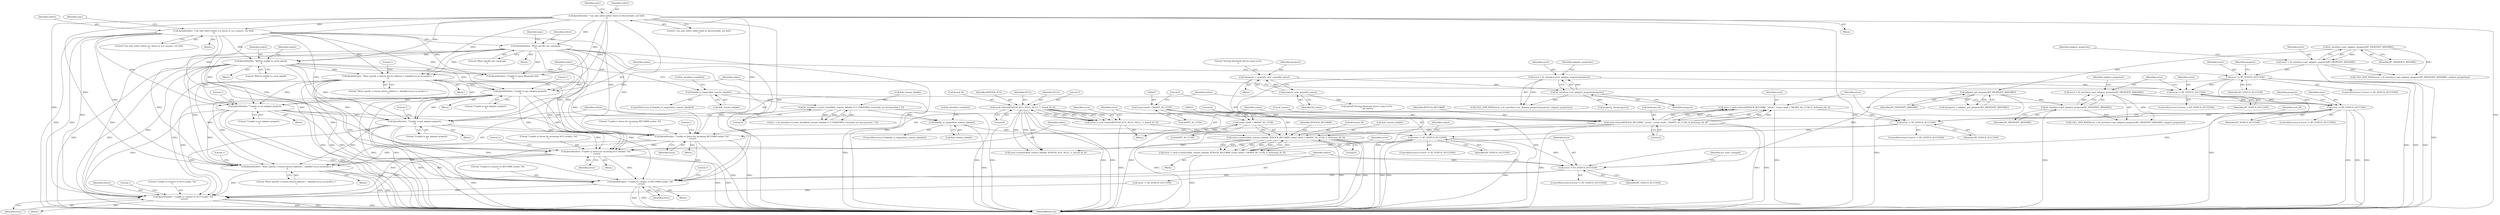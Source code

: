digraph "0_Android_37c88107679d36c419572732b4af6e18bb2f7dce_6@API" {
"1000533" [label="(Call,fprintf(stderr, \"Unable to connect to RFCOMM socket: %d.\n\", error))"];
"1000376" [label="(Call,fprintf(stderr, \"Unable to set adapter property\n\"))"];
"1000178" [label="(Call,fprintf(stderr, \"Will be unable to catch signals\n\"))"];
"1000120" [label="(Call,fprintf(stderr, \"Can only select either bond or discoverable, not both\n\"))"];
"1000132" [label="(Call,fprintf(stderr, \"Can only select either sco_listen or sco_connect, not both\n\"))"];
"1000164" [label="(Call,fprintf(stderr, \"Must specify one command\n\"))"];
"1000261" [label="(Call,fprintf(stderr, \"Must specify a remote device address [ --bdaddr=xx:yy:zz:aa:bb:cc ]\n\"))"];
"1000322" [label="(Call,fprintf(stderr, \"Unable to get adapter property\n\"))"];
"1000493" [label="(Call,fprintf(stderr, \"Must specify a remote device address [ --bdaddr=xx:yy:zz:aa:bb:cc ]\n\"))"];
"1000392" [label="(Call,fprintf(stderr, \"Unable to get adapter property\n\"))"];
"1000449" [label="(Call,fprintf(stderr, \"Unable to listen for incoming RFCOMM socket: %d\n\", error))"];
"1000445" [label="(Call,error != BT_STATUS_SUCCESS)"];
"1000431" [label="(Call,error = sock->listen(BTSOCK_RFCOMM, \"meow\", (const uint8_t *)&HFP_AG_UUID, 0, &rfcomm_fd, 0))"];
"1000433" [label="(Call,sock->listen(BTSOCK_RFCOMM, \"meow\", (const uint8_t *)&HFP_AG_UUID, 0, &rfcomm_fd, 0))"];
"1000436" [label="(Call,(const uint8_t *)&HFP_AG_UUID)"];
"1000388" [label="(Call,error != BT_STATUS_SUCCESS)"];
"1000382" [label="(Call,error = bt_interface->get_adapter_property(BT_PROPERTY_BDNAME))"];
"1000384" [label="(Call,bt_interface->get_adapter_property(BT_PROPERTY_BDNAME))"];
"1000330" [label="(Call,adapter_get_property(BT_PROPERTY_BDNAME))"];
"1000314" [label="(Call,bt_interface->get_adapter_property(BT_PROPERTY_BDNAME))"];
"1000372" [label="(Call,error != BT_STATUS_SUCCESS)"];
"1000366" [label="(Call,error = bt_interface->set_adapter_property(property))"];
"1000368" [label="(Call,bt_interface->set_adapter_property(property))"];
"1000357" [label="(Call,*property = property_new_name(bd_name))"];
"1000359" [label="(Call,property_new_name(bd_name))"];
"1000318" [label="(Call,error != BT_STATUS_SUCCESS)"];
"1000312" [label="(Call,error = bt_interface->get_adapter_property(BT_PROPERTY_BDNAME))"];
"1000474" [label="(Call,fprintf(stderr, \"Unable to listen for incoming SCO sockets: %d\n\", error))"];
"1000470" [label="(Call,error != BT_STATUS_SUCCESS)"];
"1000459" [label="(Call,error = sock->listen(BTSOCK_SCO, NULL, NULL, 5, &sock_fd, 0))"];
"1000461" [label="(Call,sock->listen(BTSOCK_SCO, NULL, NULL, 5, &sock_fd, 0))"];
"1000529" [label="(Call,error != BT_STATUS_SUCCESS)"];
"1000514" [label="(Call,error = sock->connect(&bt_remote_bdaddr, BTSOCK_RFCOMM, (const uint8_t *)&HFP_AG_UUID, 0, &rfcomm_fd, 0))"];
"1000516" [label="(Call,sock->connect(&bt_remote_bdaddr, BTSOCK_RFCOMM, (const uint8_t *)&HFP_AG_UUID, 0, &rfcomm_fd, 0))"];
"1000489" [label="(Call,bdaddr_is_empty(&bt_remote_bdaddr))"];
"1000275" [label="(Call,bt_interface->create_bond(&bt_remote_bdaddr, 0 /* UNKNOWN; Currently not documented :( */))"];
"1000257" [label="(Call,bdaddr_is_empty(&bt_remote_bdaddr))"];
"1000520" [label="(Call,(const uint8_t *)&HFP_AG_UUID)"];
"1000564" [label="(Call,fprintf(stderr, \"Unable to connect to SCO socket: %d.\n\", error))"];
"1000177" [label="(Block,)"];
"1000383" [label="(Identifier,error)"];
"1000435" [label="(Literal,\"meow\")"];
"1000321" [label="(Block,)"];
"1000494" [label="(Identifier,stderr)"];
"1000452" [label="(Identifier,error)"];
"1000322" [label="(Call,fprintf(stderr, \"Unable to get adapter property\n\"))"];
"1000314" [label="(Call,bt_interface->get_adapter_property(BT_PROPERTY_BDNAME))"];
"1000256" [label="(ControlStructure,if (bdaddr_is_empty(&bt_remote_bdaddr)))"];
"1000432" [label="(Identifier,error)"];
"1000481" [label="(Identifier,stdout)"];
"1000495" [label="(Literal,\"Must specify a remote device address [ --bdaddr=xx:yy:zz:aa:bb:cc ]\n\")"];
"1000262" [label="(Identifier,stderr)"];
"1000489" [label="(Call,bdaddr_is_empty(&bt_remote_bdaddr))"];
"1000133" [label="(Identifier,stderr)"];
"1000540" [label="(Identifier,acl_state_changed)"];
"1000524" [label="(Literal,0)"];
"1000433" [label="(Call,sock->listen(BTSOCK_RFCOMM, \"meow\", (const uint8_t *)&HFP_AG_UUID, 0, &rfcomm_fd, 0))"];
"1000331" [label="(Identifier,BT_PROPERTY_BDNAME)"];
"1000487" [label="(Block,)"];
"1000463" [label="(Identifier,NULL)"];
"1000499" [label="(Call,bt_interface->enable())"];
"1000178" [label="(Call,fprintf(stderr, \"Will be unable to catch signals\n\"))"];
"1000278" [label="(Literal,0)"];
"1000522" [label="(Call,&HFP_AG_UUID)"];
"1000137" [label="(Identifier,argv)"];
"1000567" [label="(Identifier,error)"];
"1000516" [label="(Call,sock->connect(&bt_remote_bdaddr, BTSOCK_RFCOMM, (const uint8_t *)&HFP_AG_UUID, 0, &rfcomm_fd, 0))"];
"1000370" [label="(Identifier,adapter_properties)"];
"1000134" [label="(Literal,\"Can only select either sco_listen or sco_connect, not both\n\")"];
"1000472" [label="(Identifier,BT_STATUS_SUCCESS)"];
"1000132" [label="(Call,fprintf(stderr, \"Can only select either sco_listen or sco_connect, not both\n\"))"];
"1000317" [label="(ControlStructure,if (error != BT_STATUS_SUCCESS))"];
"1000120" [label="(Call,fprintf(stderr, \"Can only select either bond or discoverable, not both\n\"))"];
"1000319" [label="(Identifier,error)"];
"1000257" [label="(Call,bdaddr_is_empty(&bt_remote_bdaddr))"];
"1000371" [label="(ControlStructure,if (error != BT_STATUS_SUCCESS))"];
"1000530" [label="(Identifier,error)"];
"1000550" [label="(Call,sock->connect(&bt_remote_bdaddr, BTSOCK_SCO, NULL, 5, &sock_fd, 0))"];
"1000316" [label="(Identifier,adapter_properties)"];
"1000311" [label="(Call,CALL_AND_WAIT(error = bt_interface->get_adapter_property(BT_PROPERTY_BDNAME), adapter_properties))"];
"1000381" [label="(Call,CALL_AND_WAIT(error = bt_interface->get_adapter_property(BT_PROPERTY_BDNAME), adapter_properties))"];
"1000377" [label="(Identifier,stderr)"];
"1000445" [label="(Call,error != BT_STATUS_SUCCESS)"];
"1000328" [label="(Call,*property = adapter_get_property(BT_PROPERTY_BDNAME))"];
"1000394" [label="(Literal,\"Unable to get adapter property\n\")"];
"1000465" [label="(Literal,5)"];
"1000323" [label="(Identifier,stderr)"];
"1000275" [label="(Call,bt_interface->create_bond(&bt_remote_bdaddr, 0 /* UNKNOWN; Currently not documented :( */))"];
"1000450" [label="(Identifier,stderr)"];
"1000536" [label="(Identifier,error)"];
"1000403" [label="(Block,)"];
"1000179" [label="(Identifier,stderr)"];
"1000329" [label="(Identifier,property)"];
"1000474" [label="(Call,fprintf(stderr, \"Unable to listen for incoming SCO sockets: %d\n\", error))"];
"1000393" [label="(Identifier,stderr)"];
"1000180" [label="(Literal,\"Will be unable to catch signals\n\")"];
"1000529" [label="(Call,error != BT_STATUS_SUCCESS)"];
"1000446" [label="(Identifier,error)"];
"1000125" [label="(Identifier,argv)"];
"1000560" [label="(Call,error != BT_STATUS_SUCCESS)"];
"1000451" [label="(Literal,\"Unable to listen for incoming RFCOMM socket: %d\n\")"];
"1000398" [label="(Identifier,property)"];
"1000434" [label="(Identifier,BTSOCK_RFCOMM)"];
"1000313" [label="(Identifier,error)"];
"1000479" [label="(Literal,1)"];
"1000519" [label="(Identifier,BTSOCK_RFCOMM)"];
"1000466" [label="(Call,&sock_fd)"];
"1000470" [label="(Call,error != BT_STATUS_SUCCESS)"];
"1000131" [label="(Block,)"];
"1000476" [label="(Literal,\"Unable to listen for incoming SCO sockets: %d\n\")"];
"1000440" [label="(Literal,0)"];
"1000459" [label="(Call,error = sock->listen(BTSOCK_SCO, NULL, NULL, 5, &sock_fd, 0))"];
"1000462" [label="(Identifier,BTSOCK_SCO)"];
"1000261" [label="(Call,fprintf(stderr, \"Must specify a remote device address [ --bdaddr=xx:yy:zz:aa:bb:cc ]\n\"))"];
"1000358" [label="(Identifier,property)"];
"1000469" [label="(ControlStructure,if (error != BT_STATUS_SUCCESS))"];
"1000473" [label="(Block,)"];
"1000538" [label="(Literal,1)"];
"1000533" [label="(Call,fprintf(stderr, \"Unable to connect to RFCOMM socket: %d.\n\", error))"];
"1000490" [label="(Call,&bt_remote_bdaddr)"];
"1000438" [label="(Call,&HFP_AG_UUID)"];
"1000475" [label="(Identifier,stderr)"];
"1000367" [label="(Identifier,error)"];
"1000535" [label="(Literal,\"Unable to connect to RFCOMM socket: %d.\n\")"];
"1000376" [label="(Call,fprintf(stderr, \"Unable to set adapter property\n\"))"];
"1000460" [label="(Identifier,error)"];
"1000532" [label="(Block,)"];
"1000392" [label="(Call,fprintf(stderr, \"Unable to get adapter property\n\"))"];
"1000389" [label="(Identifier,error)"];
"1000441" [label="(Call,&rfcomm_fd)"];
"1000260" [label="(Block,)"];
"1000397" [label="(Call,property_free(property))"];
"1000273" [label="(Call,rc = bt_interface->create_bond(&bt_remote_bdaddr, 0 /* UNKNOWN; Currently not documented :( */))"];
"1000122" [label="(Literal,\"Can only select either bond or discoverable, not both\n\")"];
"1000380" [label="(Literal,1)"];
"1000318" [label="(Call,error != BT_STATUS_SUCCESS)"];
"1000324" [label="(Literal,\"Unable to get adapter property\n\")"];
"1000563" [label="(Block,)"];
"1000375" [label="(Block,)"];
"1000493" [label="(Call,fprintf(stderr, \"Must specify a remote device address [ --bdaddr=xx:yy:zz:aa:bb:cc ]\n\"))"];
"1000457" [label="(Identifier,sock_fd)"];
"1000444" [label="(ControlStructure,if (error != BT_STATUS_SUCCESS))"];
"1000565" [label="(Identifier,stderr)"];
"1000385" [label="(Identifier,BT_PROPERTY_BDNAME)"];
"1000520" [label="(Call,(const uint8_t *)&HFP_AG_UUID)"];
"1000569" [label="(Literal,1)"];
"1000315" [label="(Identifier,BT_PROPERTY_BDNAME)"];
"1000362" [label="(Literal,\"Setting bluetooth device name to:%s\n\")"];
"1000330" [label="(Call,adapter_get_property(BT_PROPERTY_BDNAME))"];
"1000366" [label="(Call,error = bt_interface->set_adapter_property(property))"];
"1000566" [label="(Literal,\"Unable to connect to SCO socket: %d.\n\")"];
"1000326" [label="(Literal,1)"];
"1000267" [label="(Call,bt_interface->enable())"];
"1000454" [label="(Literal,1)"];
"1000368" [label="(Call,bt_interface->set_adapter_property(property))"];
"1000391" [label="(Block,)"];
"1000492" [label="(Block,)"];
"1000121" [label="(Identifier,stderr)"];
"1000265" [label="(Literal,1)"];
"1000360" [label="(Identifier,bd_name)"];
"1000431" [label="(Call,error = sock->listen(BTSOCK_RFCOMM, \"meow\", (const uint8_t *)&HFP_AG_UUID, 0, &rfcomm_fd, 0))"];
"1000384" [label="(Call,bt_interface->get_adapter_property(BT_PROPERTY_BDNAME))"];
"1000497" [label="(Literal,1)"];
"1000382" [label="(Call,error = bt_interface->get_adapter_property(BT_PROPERTY_BDNAME))"];
"1000189" [label="(Call,fprintf(stderr, \"Unable to open Bluetooth HAL.\n\"))"];
"1000390" [label="(Identifier,BT_STATUS_SUCCESS)"];
"1000182" [label="(Identifier,stdout)"];
"1000258" [label="(Call,&bt_remote_bdaddr)"];
"1000349" [label="(Block,)"];
"1000165" [label="(Identifier,stderr)"];
"1000531" [label="(Identifier,BT_STATUS_SUCCESS)"];
"1000164" [label="(Call,fprintf(stderr, \"Must specify one command\n\"))"];
"1000276" [label="(Call,&bt_remote_bdaddr)"];
"1000357" [label="(Call,*property = property_new_name(bd_name))"];
"1000373" [label="(Identifier,error)"];
"1000169" [label="(Identifier,argv)"];
"1000436" [label="(Call,(const uint8_t *)&HFP_AG_UUID)"];
"1000525" [label="(Call,&rfcomm_fd)"];
"1000263" [label="(Literal,\"Must specify a remote device address [ --bdaddr=xx:yy:zz:aa:bb:cc ]\n\")"];
"1000388" [label="(Call,error != BT_STATUS_SUCCESS)"];
"1000166" [label="(Literal,\"Must specify one command\n\")"];
"1000448" [label="(Block,)"];
"1000488" [label="(ControlStructure,if (bdaddr_is_empty(&bt_remote_bdaddr)))"];
"1000387" [label="(ControlStructure,if (error != BT_STATUS_SUCCESS))"];
"1000365" [label="(Call,CALL_AND_WAIT(error = bt_interface->set_adapter_property(property), adapter_properties))"];
"1000464" [label="(Identifier,NULL)"];
"1000527" [label="(Literal,0)"];
"1000471" [label="(Identifier,error)"];
"1000386" [label="(Identifier,adapter_properties)"];
"1000514" [label="(Call,error = sock->connect(&bt_remote_bdaddr, BTSOCK_RFCOMM, (const uint8_t *)&HFP_AG_UUID, 0, &rfcomm_fd, 0))"];
"1000361" [label="(Call,printf(\"Setting bluetooth device name to:%s\n\", bd_name))"];
"1000564" [label="(Call,fprintf(stderr, \"Unable to connect to SCO socket: %d.\n\", error))"];
"1000517" [label="(Call,&bt_remote_bdaddr)"];
"1000461" [label="(Call,sock->listen(BTSOCK_SCO, NULL, NULL, 5, &sock_fd, 0))"];
"1000468" [label="(Literal,0)"];
"1000447" [label="(Identifier,BT_STATUS_SUCCESS)"];
"1000369" [label="(Identifier,property)"];
"1000372" [label="(Call,error != BT_STATUS_SUCCESS)"];
"1000374" [label="(Identifier,BT_STATUS_SUCCESS)"];
"1000477" [label="(Identifier,error)"];
"1000396" [label="(Literal,1)"];
"1000449" [label="(Call,fprintf(stderr, \"Unable to listen for incoming RFCOMM socket: %d\n\", error))"];
"1000312" [label="(Call,error = bt_interface->get_adapter_property(BT_PROPERTY_BDNAME))"];
"1000359" [label="(Call,property_new_name(bd_name))"];
"1000578" [label="(MethodReturn,int)"];
"1000515" [label="(Identifier,error)"];
"1000378" [label="(Literal,\"Unable to set adapter property\n\")"];
"1000528" [label="(ControlStructure,if (error != BT_STATUS_SUCCESS))"];
"1000534" [label="(Identifier,stderr)"];
"1000320" [label="(Identifier,BT_STATUS_SUCCESS)"];
"1000443" [label="(Literal,0)"];
"1000119" [label="(Block,)"];
"1000163" [label="(Block,)"];
"1000533" -> "1000532"  [label="AST: "];
"1000533" -> "1000536"  [label="CFG: "];
"1000534" -> "1000533"  [label="AST: "];
"1000535" -> "1000533"  [label="AST: "];
"1000536" -> "1000533"  [label="AST: "];
"1000538" -> "1000533"  [label="CFG: "];
"1000533" -> "1000578"  [label="DDG: "];
"1000533" -> "1000578"  [label="DDG: "];
"1000376" -> "1000533"  [label="DDG: "];
"1000493" -> "1000533"  [label="DDG: "];
"1000178" -> "1000533"  [label="DDG: "];
"1000392" -> "1000533"  [label="DDG: "];
"1000449" -> "1000533"  [label="DDG: "];
"1000120" -> "1000533"  [label="DDG: "];
"1000474" -> "1000533"  [label="DDG: "];
"1000132" -> "1000533"  [label="DDG: "];
"1000261" -> "1000533"  [label="DDG: "];
"1000322" -> "1000533"  [label="DDG: "];
"1000164" -> "1000533"  [label="DDG: "];
"1000529" -> "1000533"  [label="DDG: "];
"1000533" -> "1000564"  [label="DDG: "];
"1000376" -> "1000375"  [label="AST: "];
"1000376" -> "1000378"  [label="CFG: "];
"1000377" -> "1000376"  [label="AST: "];
"1000378" -> "1000376"  [label="AST: "];
"1000380" -> "1000376"  [label="CFG: "];
"1000376" -> "1000578"  [label="DDG: "];
"1000376" -> "1000578"  [label="DDG: "];
"1000178" -> "1000376"  [label="DDG: "];
"1000120" -> "1000376"  [label="DDG: "];
"1000132" -> "1000376"  [label="DDG: "];
"1000261" -> "1000376"  [label="DDG: "];
"1000322" -> "1000376"  [label="DDG: "];
"1000164" -> "1000376"  [label="DDG: "];
"1000376" -> "1000392"  [label="DDG: "];
"1000376" -> "1000449"  [label="DDG: "];
"1000376" -> "1000474"  [label="DDG: "];
"1000376" -> "1000493"  [label="DDG: "];
"1000376" -> "1000564"  [label="DDG: "];
"1000178" -> "1000177"  [label="AST: "];
"1000178" -> "1000180"  [label="CFG: "];
"1000179" -> "1000178"  [label="AST: "];
"1000180" -> "1000178"  [label="AST: "];
"1000182" -> "1000178"  [label="CFG: "];
"1000178" -> "1000578"  [label="DDG: "];
"1000178" -> "1000578"  [label="DDG: "];
"1000120" -> "1000178"  [label="DDG: "];
"1000132" -> "1000178"  [label="DDG: "];
"1000164" -> "1000178"  [label="DDG: "];
"1000178" -> "1000189"  [label="DDG: "];
"1000178" -> "1000261"  [label="DDG: "];
"1000178" -> "1000322"  [label="DDG: "];
"1000178" -> "1000392"  [label="DDG: "];
"1000178" -> "1000449"  [label="DDG: "];
"1000178" -> "1000474"  [label="DDG: "];
"1000178" -> "1000493"  [label="DDG: "];
"1000178" -> "1000564"  [label="DDG: "];
"1000120" -> "1000119"  [label="AST: "];
"1000120" -> "1000122"  [label="CFG: "];
"1000121" -> "1000120"  [label="AST: "];
"1000122" -> "1000120"  [label="AST: "];
"1000125" -> "1000120"  [label="CFG: "];
"1000120" -> "1000578"  [label="DDG: "];
"1000120" -> "1000578"  [label="DDG: "];
"1000120" -> "1000132"  [label="DDG: "];
"1000120" -> "1000164"  [label="DDG: "];
"1000120" -> "1000189"  [label="DDG: "];
"1000120" -> "1000261"  [label="DDG: "];
"1000120" -> "1000322"  [label="DDG: "];
"1000120" -> "1000392"  [label="DDG: "];
"1000120" -> "1000449"  [label="DDG: "];
"1000120" -> "1000474"  [label="DDG: "];
"1000120" -> "1000493"  [label="DDG: "];
"1000120" -> "1000564"  [label="DDG: "];
"1000132" -> "1000131"  [label="AST: "];
"1000132" -> "1000134"  [label="CFG: "];
"1000133" -> "1000132"  [label="AST: "];
"1000134" -> "1000132"  [label="AST: "];
"1000137" -> "1000132"  [label="CFG: "];
"1000132" -> "1000578"  [label="DDG: "];
"1000132" -> "1000578"  [label="DDG: "];
"1000132" -> "1000164"  [label="DDG: "];
"1000132" -> "1000189"  [label="DDG: "];
"1000132" -> "1000261"  [label="DDG: "];
"1000132" -> "1000322"  [label="DDG: "];
"1000132" -> "1000392"  [label="DDG: "];
"1000132" -> "1000449"  [label="DDG: "];
"1000132" -> "1000474"  [label="DDG: "];
"1000132" -> "1000493"  [label="DDG: "];
"1000132" -> "1000564"  [label="DDG: "];
"1000164" -> "1000163"  [label="AST: "];
"1000164" -> "1000166"  [label="CFG: "];
"1000165" -> "1000164"  [label="AST: "];
"1000166" -> "1000164"  [label="AST: "];
"1000169" -> "1000164"  [label="CFG: "];
"1000164" -> "1000578"  [label="DDG: "];
"1000164" -> "1000578"  [label="DDG: "];
"1000164" -> "1000189"  [label="DDG: "];
"1000164" -> "1000261"  [label="DDG: "];
"1000164" -> "1000322"  [label="DDG: "];
"1000164" -> "1000392"  [label="DDG: "];
"1000164" -> "1000449"  [label="DDG: "];
"1000164" -> "1000474"  [label="DDG: "];
"1000164" -> "1000493"  [label="DDG: "];
"1000164" -> "1000564"  [label="DDG: "];
"1000261" -> "1000260"  [label="AST: "];
"1000261" -> "1000263"  [label="CFG: "];
"1000262" -> "1000261"  [label="AST: "];
"1000263" -> "1000261"  [label="AST: "];
"1000265" -> "1000261"  [label="CFG: "];
"1000261" -> "1000578"  [label="DDG: "];
"1000261" -> "1000578"  [label="DDG: "];
"1000261" -> "1000322"  [label="DDG: "];
"1000261" -> "1000392"  [label="DDG: "];
"1000261" -> "1000449"  [label="DDG: "];
"1000261" -> "1000474"  [label="DDG: "];
"1000261" -> "1000493"  [label="DDG: "];
"1000261" -> "1000564"  [label="DDG: "];
"1000322" -> "1000321"  [label="AST: "];
"1000322" -> "1000324"  [label="CFG: "];
"1000323" -> "1000322"  [label="AST: "];
"1000324" -> "1000322"  [label="AST: "];
"1000326" -> "1000322"  [label="CFG: "];
"1000322" -> "1000578"  [label="DDG: "];
"1000322" -> "1000578"  [label="DDG: "];
"1000322" -> "1000392"  [label="DDG: "];
"1000322" -> "1000449"  [label="DDG: "];
"1000322" -> "1000474"  [label="DDG: "];
"1000322" -> "1000493"  [label="DDG: "];
"1000322" -> "1000564"  [label="DDG: "];
"1000493" -> "1000492"  [label="AST: "];
"1000493" -> "1000495"  [label="CFG: "];
"1000494" -> "1000493"  [label="AST: "];
"1000495" -> "1000493"  [label="AST: "];
"1000497" -> "1000493"  [label="CFG: "];
"1000493" -> "1000578"  [label="DDG: "];
"1000493" -> "1000578"  [label="DDG: "];
"1000392" -> "1000493"  [label="DDG: "];
"1000449" -> "1000493"  [label="DDG: "];
"1000474" -> "1000493"  [label="DDG: "];
"1000493" -> "1000564"  [label="DDG: "];
"1000392" -> "1000391"  [label="AST: "];
"1000392" -> "1000394"  [label="CFG: "];
"1000393" -> "1000392"  [label="AST: "];
"1000394" -> "1000392"  [label="AST: "];
"1000396" -> "1000392"  [label="CFG: "];
"1000392" -> "1000578"  [label="DDG: "];
"1000392" -> "1000578"  [label="DDG: "];
"1000392" -> "1000449"  [label="DDG: "];
"1000392" -> "1000474"  [label="DDG: "];
"1000392" -> "1000564"  [label="DDG: "];
"1000449" -> "1000448"  [label="AST: "];
"1000449" -> "1000452"  [label="CFG: "];
"1000450" -> "1000449"  [label="AST: "];
"1000451" -> "1000449"  [label="AST: "];
"1000452" -> "1000449"  [label="AST: "];
"1000454" -> "1000449"  [label="CFG: "];
"1000449" -> "1000578"  [label="DDG: "];
"1000449" -> "1000578"  [label="DDG: "];
"1000445" -> "1000449"  [label="DDG: "];
"1000449" -> "1000474"  [label="DDG: "];
"1000449" -> "1000564"  [label="DDG: "];
"1000445" -> "1000444"  [label="AST: "];
"1000445" -> "1000447"  [label="CFG: "];
"1000446" -> "1000445"  [label="AST: "];
"1000447" -> "1000445"  [label="AST: "];
"1000450" -> "1000445"  [label="CFG: "];
"1000457" -> "1000445"  [label="CFG: "];
"1000431" -> "1000445"  [label="DDG: "];
"1000388" -> "1000445"  [label="DDG: "];
"1000318" -> "1000445"  [label="DDG: "];
"1000445" -> "1000470"  [label="DDG: "];
"1000431" -> "1000403"  [label="AST: "];
"1000431" -> "1000433"  [label="CFG: "];
"1000432" -> "1000431"  [label="AST: "];
"1000433" -> "1000431"  [label="AST: "];
"1000446" -> "1000431"  [label="CFG: "];
"1000431" -> "1000578"  [label="DDG: "];
"1000433" -> "1000431"  [label="DDG: "];
"1000433" -> "1000431"  [label="DDG: "];
"1000433" -> "1000431"  [label="DDG: "];
"1000433" -> "1000431"  [label="DDG: "];
"1000433" -> "1000431"  [label="DDG: "];
"1000433" -> "1000443"  [label="CFG: "];
"1000434" -> "1000433"  [label="AST: "];
"1000435" -> "1000433"  [label="AST: "];
"1000436" -> "1000433"  [label="AST: "];
"1000440" -> "1000433"  [label="AST: "];
"1000441" -> "1000433"  [label="AST: "];
"1000443" -> "1000433"  [label="AST: "];
"1000433" -> "1000578"  [label="DDG: "];
"1000433" -> "1000578"  [label="DDG: "];
"1000433" -> "1000578"  [label="DDG: "];
"1000436" -> "1000433"  [label="DDG: "];
"1000433" -> "1000516"  [label="DDG: "];
"1000433" -> "1000516"  [label="DDG: "];
"1000436" -> "1000438"  [label="CFG: "];
"1000437" -> "1000436"  [label="AST: "];
"1000438" -> "1000436"  [label="AST: "];
"1000440" -> "1000436"  [label="CFG: "];
"1000436" -> "1000578"  [label="DDG: "];
"1000436" -> "1000520"  [label="DDG: "];
"1000388" -> "1000387"  [label="AST: "];
"1000388" -> "1000390"  [label="CFG: "];
"1000389" -> "1000388"  [label="AST: "];
"1000390" -> "1000388"  [label="AST: "];
"1000393" -> "1000388"  [label="CFG: "];
"1000398" -> "1000388"  [label="CFG: "];
"1000388" -> "1000578"  [label="DDG: "];
"1000388" -> "1000578"  [label="DDG: "];
"1000388" -> "1000578"  [label="DDG: "];
"1000382" -> "1000388"  [label="DDG: "];
"1000372" -> "1000388"  [label="DDG: "];
"1000388" -> "1000529"  [label="DDG: "];
"1000382" -> "1000381"  [label="AST: "];
"1000382" -> "1000384"  [label="CFG: "];
"1000383" -> "1000382"  [label="AST: "];
"1000384" -> "1000382"  [label="AST: "];
"1000386" -> "1000382"  [label="CFG: "];
"1000382" -> "1000578"  [label="DDG: "];
"1000382" -> "1000381"  [label="DDG: "];
"1000384" -> "1000382"  [label="DDG: "];
"1000384" -> "1000385"  [label="CFG: "];
"1000385" -> "1000384"  [label="AST: "];
"1000384" -> "1000578"  [label="DDG: "];
"1000384" -> "1000381"  [label="DDG: "];
"1000330" -> "1000384"  [label="DDG: "];
"1000330" -> "1000328"  [label="AST: "];
"1000330" -> "1000331"  [label="CFG: "];
"1000331" -> "1000330"  [label="AST: "];
"1000328" -> "1000330"  [label="CFG: "];
"1000330" -> "1000578"  [label="DDG: "];
"1000330" -> "1000328"  [label="DDG: "];
"1000314" -> "1000330"  [label="DDG: "];
"1000314" -> "1000312"  [label="AST: "];
"1000314" -> "1000315"  [label="CFG: "];
"1000315" -> "1000314"  [label="AST: "];
"1000312" -> "1000314"  [label="CFG: "];
"1000314" -> "1000311"  [label="DDG: "];
"1000314" -> "1000312"  [label="DDG: "];
"1000372" -> "1000371"  [label="AST: "];
"1000372" -> "1000374"  [label="CFG: "];
"1000373" -> "1000372"  [label="AST: "];
"1000374" -> "1000372"  [label="AST: "];
"1000377" -> "1000372"  [label="CFG: "];
"1000383" -> "1000372"  [label="CFG: "];
"1000366" -> "1000372"  [label="DDG: "];
"1000318" -> "1000372"  [label="DDG: "];
"1000366" -> "1000365"  [label="AST: "];
"1000366" -> "1000368"  [label="CFG: "];
"1000367" -> "1000366"  [label="AST: "];
"1000368" -> "1000366"  [label="AST: "];
"1000370" -> "1000366"  [label="CFG: "];
"1000366" -> "1000578"  [label="DDG: "];
"1000366" -> "1000365"  [label="DDG: "];
"1000368" -> "1000366"  [label="DDG: "];
"1000368" -> "1000369"  [label="CFG: "];
"1000369" -> "1000368"  [label="AST: "];
"1000368" -> "1000365"  [label="DDG: "];
"1000357" -> "1000368"  [label="DDG: "];
"1000368" -> "1000397"  [label="DDG: "];
"1000357" -> "1000349"  [label="AST: "];
"1000357" -> "1000359"  [label="CFG: "];
"1000358" -> "1000357"  [label="AST: "];
"1000359" -> "1000357"  [label="AST: "];
"1000362" -> "1000357"  [label="CFG: "];
"1000357" -> "1000578"  [label="DDG: "];
"1000359" -> "1000357"  [label="DDG: "];
"1000359" -> "1000360"  [label="CFG: "];
"1000360" -> "1000359"  [label="AST: "];
"1000359" -> "1000361"  [label="DDG: "];
"1000318" -> "1000317"  [label="AST: "];
"1000318" -> "1000320"  [label="CFG: "];
"1000319" -> "1000318"  [label="AST: "];
"1000320" -> "1000318"  [label="AST: "];
"1000323" -> "1000318"  [label="CFG: "];
"1000329" -> "1000318"  [label="CFG: "];
"1000318" -> "1000578"  [label="DDG: "];
"1000318" -> "1000578"  [label="DDG: "];
"1000318" -> "1000578"  [label="DDG: "];
"1000312" -> "1000318"  [label="DDG: "];
"1000318" -> "1000529"  [label="DDG: "];
"1000312" -> "1000311"  [label="AST: "];
"1000313" -> "1000312"  [label="AST: "];
"1000316" -> "1000312"  [label="CFG: "];
"1000312" -> "1000578"  [label="DDG: "];
"1000312" -> "1000311"  [label="DDG: "];
"1000474" -> "1000473"  [label="AST: "];
"1000474" -> "1000477"  [label="CFG: "];
"1000475" -> "1000474"  [label="AST: "];
"1000476" -> "1000474"  [label="AST: "];
"1000477" -> "1000474"  [label="AST: "];
"1000479" -> "1000474"  [label="CFG: "];
"1000474" -> "1000578"  [label="DDG: "];
"1000474" -> "1000578"  [label="DDG: "];
"1000474" -> "1000578"  [label="DDG: "];
"1000470" -> "1000474"  [label="DDG: "];
"1000474" -> "1000564"  [label="DDG: "];
"1000470" -> "1000469"  [label="AST: "];
"1000470" -> "1000472"  [label="CFG: "];
"1000471" -> "1000470"  [label="AST: "];
"1000472" -> "1000470"  [label="AST: "];
"1000475" -> "1000470"  [label="CFG: "];
"1000481" -> "1000470"  [label="CFG: "];
"1000470" -> "1000578"  [label="DDG: "];
"1000470" -> "1000578"  [label="DDG: "];
"1000470" -> "1000578"  [label="DDG: "];
"1000459" -> "1000470"  [label="DDG: "];
"1000470" -> "1000529"  [label="DDG: "];
"1000459" -> "1000403"  [label="AST: "];
"1000459" -> "1000461"  [label="CFG: "];
"1000460" -> "1000459"  [label="AST: "];
"1000461" -> "1000459"  [label="AST: "];
"1000471" -> "1000459"  [label="CFG: "];
"1000459" -> "1000578"  [label="DDG: "];
"1000461" -> "1000459"  [label="DDG: "];
"1000461" -> "1000459"  [label="DDG: "];
"1000461" -> "1000459"  [label="DDG: "];
"1000461" -> "1000459"  [label="DDG: "];
"1000461" -> "1000459"  [label="DDG: "];
"1000461" -> "1000468"  [label="CFG: "];
"1000462" -> "1000461"  [label="AST: "];
"1000463" -> "1000461"  [label="AST: "];
"1000464" -> "1000461"  [label="AST: "];
"1000465" -> "1000461"  [label="AST: "];
"1000466" -> "1000461"  [label="AST: "];
"1000468" -> "1000461"  [label="AST: "];
"1000461" -> "1000578"  [label="DDG: "];
"1000461" -> "1000578"  [label="DDG: "];
"1000461" -> "1000578"  [label="DDG: "];
"1000461" -> "1000550"  [label="DDG: "];
"1000461" -> "1000550"  [label="DDG: "];
"1000461" -> "1000550"  [label="DDG: "];
"1000529" -> "1000528"  [label="AST: "];
"1000529" -> "1000531"  [label="CFG: "];
"1000530" -> "1000529"  [label="AST: "];
"1000531" -> "1000529"  [label="AST: "];
"1000534" -> "1000529"  [label="CFG: "];
"1000540" -> "1000529"  [label="CFG: "];
"1000514" -> "1000529"  [label="DDG: "];
"1000529" -> "1000560"  [label="DDG: "];
"1000514" -> "1000487"  [label="AST: "];
"1000514" -> "1000516"  [label="CFG: "];
"1000515" -> "1000514"  [label="AST: "];
"1000516" -> "1000514"  [label="AST: "];
"1000530" -> "1000514"  [label="CFG: "];
"1000514" -> "1000578"  [label="DDG: "];
"1000516" -> "1000514"  [label="DDG: "];
"1000516" -> "1000514"  [label="DDG: "];
"1000516" -> "1000514"  [label="DDG: "];
"1000516" -> "1000514"  [label="DDG: "];
"1000516" -> "1000514"  [label="DDG: "];
"1000516" -> "1000527"  [label="CFG: "];
"1000517" -> "1000516"  [label="AST: "];
"1000519" -> "1000516"  [label="AST: "];
"1000520" -> "1000516"  [label="AST: "];
"1000524" -> "1000516"  [label="AST: "];
"1000525" -> "1000516"  [label="AST: "];
"1000527" -> "1000516"  [label="AST: "];
"1000516" -> "1000578"  [label="DDG: "];
"1000516" -> "1000578"  [label="DDG: "];
"1000516" -> "1000578"  [label="DDG: "];
"1000489" -> "1000516"  [label="DDG: "];
"1000520" -> "1000516"  [label="DDG: "];
"1000516" -> "1000550"  [label="DDG: "];
"1000489" -> "1000488"  [label="AST: "];
"1000489" -> "1000490"  [label="CFG: "];
"1000490" -> "1000489"  [label="AST: "];
"1000494" -> "1000489"  [label="CFG: "];
"1000499" -> "1000489"  [label="CFG: "];
"1000489" -> "1000578"  [label="DDG: "];
"1000275" -> "1000489"  [label="DDG: "];
"1000275" -> "1000273"  [label="AST: "];
"1000275" -> "1000278"  [label="CFG: "];
"1000276" -> "1000275"  [label="AST: "];
"1000278" -> "1000275"  [label="AST: "];
"1000273" -> "1000275"  [label="CFG: "];
"1000275" -> "1000578"  [label="DDG: "];
"1000275" -> "1000273"  [label="DDG: "];
"1000275" -> "1000273"  [label="DDG: "];
"1000257" -> "1000275"  [label="DDG: "];
"1000257" -> "1000256"  [label="AST: "];
"1000257" -> "1000258"  [label="CFG: "];
"1000258" -> "1000257"  [label="AST: "];
"1000262" -> "1000257"  [label="CFG: "];
"1000267" -> "1000257"  [label="CFG: "];
"1000257" -> "1000578"  [label="DDG: "];
"1000520" -> "1000522"  [label="CFG: "];
"1000521" -> "1000520"  [label="AST: "];
"1000522" -> "1000520"  [label="AST: "];
"1000524" -> "1000520"  [label="CFG: "];
"1000520" -> "1000578"  [label="DDG: "];
"1000564" -> "1000563"  [label="AST: "];
"1000564" -> "1000567"  [label="CFG: "];
"1000565" -> "1000564"  [label="AST: "];
"1000566" -> "1000564"  [label="AST: "];
"1000567" -> "1000564"  [label="AST: "];
"1000569" -> "1000564"  [label="CFG: "];
"1000564" -> "1000578"  [label="DDG: "];
"1000564" -> "1000578"  [label="DDG: "];
"1000564" -> "1000578"  [label="DDG: "];
"1000560" -> "1000564"  [label="DDG: "];
}
